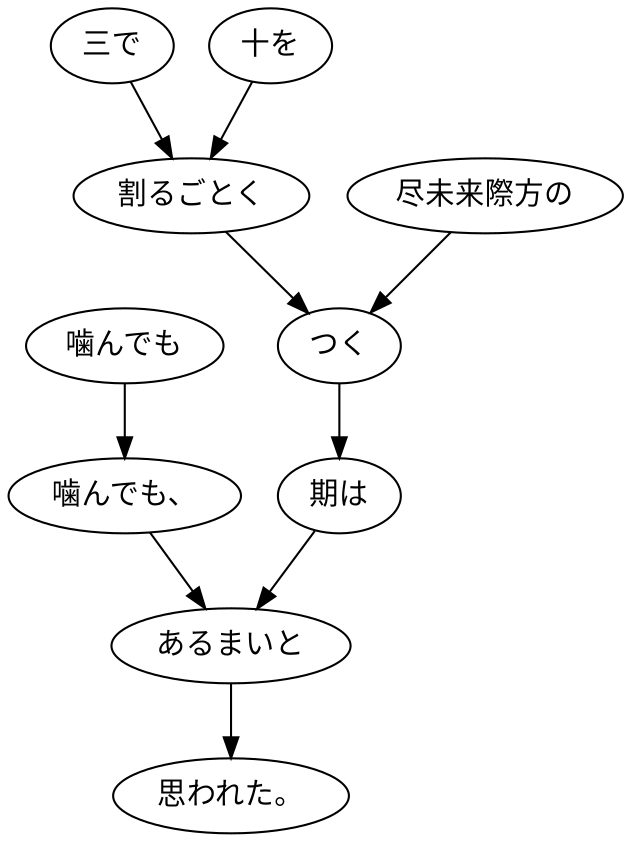 digraph graph599 {
	node0 [label="噛んでも"];
	node1 [label="噛んでも、"];
	node2 [label="三で"];
	node3 [label="十を"];
	node4 [label="割るごとく"];
	node5 [label="尽未来際方の"];
	node6 [label="つく"];
	node7 [label="期は"];
	node8 [label="あるまいと"];
	node9 [label="思われた。"];
	node0 -> node1;
	node1 -> node8;
	node2 -> node4;
	node3 -> node4;
	node4 -> node6;
	node5 -> node6;
	node6 -> node7;
	node7 -> node8;
	node8 -> node9;
}
